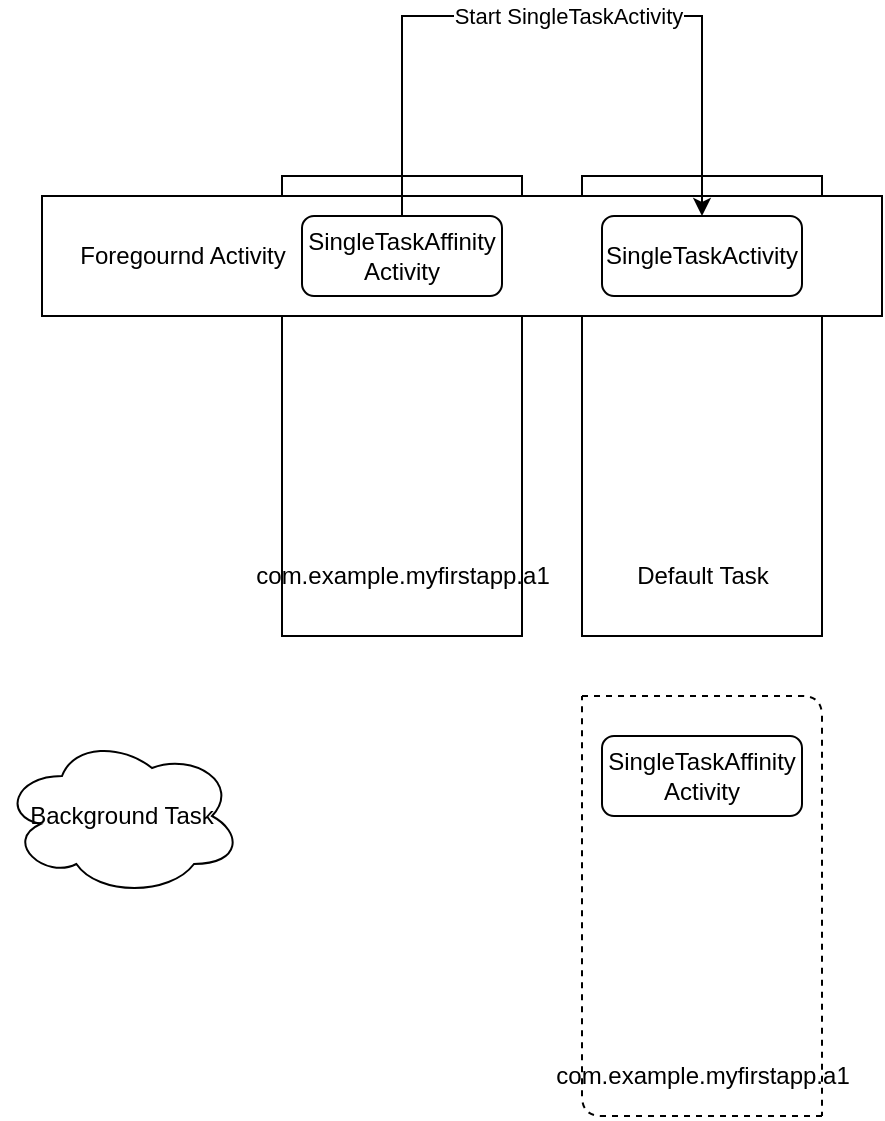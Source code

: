 <mxfile>
    <diagram id="WjlqxfJqjtfLi8nnrUF8" name="Page-1">
        <mxGraphModel dx="1824" dy="430" grid="1" gridSize="10" guides="1" tooltips="1" connect="1" arrows="1" fold="1" page="1" pageScale="1" pageWidth="850" pageHeight="1100" math="0" shadow="0">
            <root>
                <mxCell id="0"/>
                <mxCell id="1" parent="0"/>
                <mxCell id="2" value="" style="group" vertex="1" connectable="0" parent="1">
                    <mxGeometry x="20" y="180" width="140" height="230" as="geometry"/>
                </mxCell>
                <mxCell id="3" value="" style="whiteSpace=wrap;html=1;" vertex="1" parent="2">
                    <mxGeometry width="120" height="230" as="geometry"/>
                </mxCell>
                <mxCell id="4" value="com.example.myfirstapp.a1" style="text;html=1;align=center;verticalAlign=middle;resizable=0;points=[];autosize=1;" vertex="1" parent="2">
                    <mxGeometry x="-20" y="190" width="160" height="20" as="geometry"/>
                </mxCell>
                <mxCell id="5" value="" style="whiteSpace=wrap;html=1;" vertex="1" parent="1">
                    <mxGeometry x="170" y="180" width="120" height="230" as="geometry"/>
                </mxCell>
                <mxCell id="6" value="" style="rounded=0;whiteSpace=wrap;html=1;" vertex="1" parent="1">
                    <mxGeometry x="-100" y="190" width="420" height="60" as="geometry"/>
                </mxCell>
                <mxCell id="7" value="Start SingleTaskActivity" style="edgeStyle=orthogonalEdgeStyle;rounded=0;orthogonalLoop=1;jettySize=auto;html=1;entryX=0.5;entryY=0;entryDx=0;entryDy=0;" edge="1" parent="1" target="9">
                    <mxGeometry x="0.045" relative="1" as="geometry">
                        <Array as="points">
                            <mxPoint x="80" y="100"/>
                            <mxPoint x="230" y="100"/>
                        </Array>
                        <mxPoint x="80" y="200" as="sourcePoint"/>
                        <mxPoint as="offset"/>
                    </mxGeometry>
                </mxCell>
                <mxCell id="8" value="Foregournd Activity" style="text;html=1;align=center;verticalAlign=middle;resizable=0;points=[];autosize=1;" vertex="1" parent="1">
                    <mxGeometry x="-90" y="210" width="120" height="20" as="geometry"/>
                </mxCell>
                <mxCell id="9" value="&lt;font style=&quot;font-size: 12px&quot;&gt;SingleTaskActivity&lt;/font&gt;" style="rounded=1;whiteSpace=wrap;html=1;" vertex="1" parent="1">
                    <mxGeometry x="180" y="200" width="100" height="40" as="geometry"/>
                </mxCell>
                <mxCell id="10" value="com.example.myfirstapp.a1" style="text;html=1;align=center;verticalAlign=middle;resizable=0;points=[];autosize=1;" vertex="1" parent="1">
                    <mxGeometry x="150" y="620" width="160" height="20" as="geometry"/>
                </mxCell>
                <mxCell id="18" value="Background Task" style="ellipse;shape=cloud;whiteSpace=wrap;html=1;" vertex="1" parent="1">
                    <mxGeometry x="-120" y="460" width="120" height="80" as="geometry"/>
                </mxCell>
                <mxCell id="19" value="" style="endArrow=none;dashed=1;html=1;" edge="1" parent="1">
                    <mxGeometry x="170" y="440" width="50" height="50" as="geometry">
                        <mxPoint x="290" y="650" as="sourcePoint"/>
                        <mxPoint x="170" y="440" as="targetPoint"/>
                        <Array as="points">
                            <mxPoint x="170" y="650"/>
                        </Array>
                    </mxGeometry>
                </mxCell>
                <mxCell id="20" value="" style="endArrow=none;dashed=1;html=1;" edge="1" parent="1">
                    <mxGeometry x="170" y="440" width="50" height="50" as="geometry">
                        <mxPoint x="170" y="440" as="sourcePoint"/>
                        <mxPoint x="290" y="650" as="targetPoint"/>
                        <Array as="points">
                            <mxPoint x="290" y="440"/>
                        </Array>
                    </mxGeometry>
                </mxCell>
                <mxCell id="21" value="Default Task" style="text;html=1;align=center;verticalAlign=middle;resizable=0;points=[];autosize=1;" vertex="1" parent="1">
                    <mxGeometry x="190" y="370" width="80" height="20" as="geometry"/>
                </mxCell>
                <mxCell id="22" value="&lt;font style=&quot;font-size: 12px&quot;&gt;SingleTaskAffinity&lt;br&gt;Activity&lt;/font&gt;" style="rounded=1;whiteSpace=wrap;html=1;" vertex="1" parent="1">
                    <mxGeometry x="30" y="200" width="100" height="40" as="geometry"/>
                </mxCell>
                <mxCell id="24" value="&lt;font style=&quot;font-size: 12px&quot;&gt;SingleTaskAffinity&lt;br&gt;Activity&lt;/font&gt;" style="rounded=1;whiteSpace=wrap;html=1;" vertex="1" parent="1">
                    <mxGeometry x="180" y="460" width="100" height="40" as="geometry"/>
                </mxCell>
            </root>
        </mxGraphModel>
    </diagram>
</mxfile>
